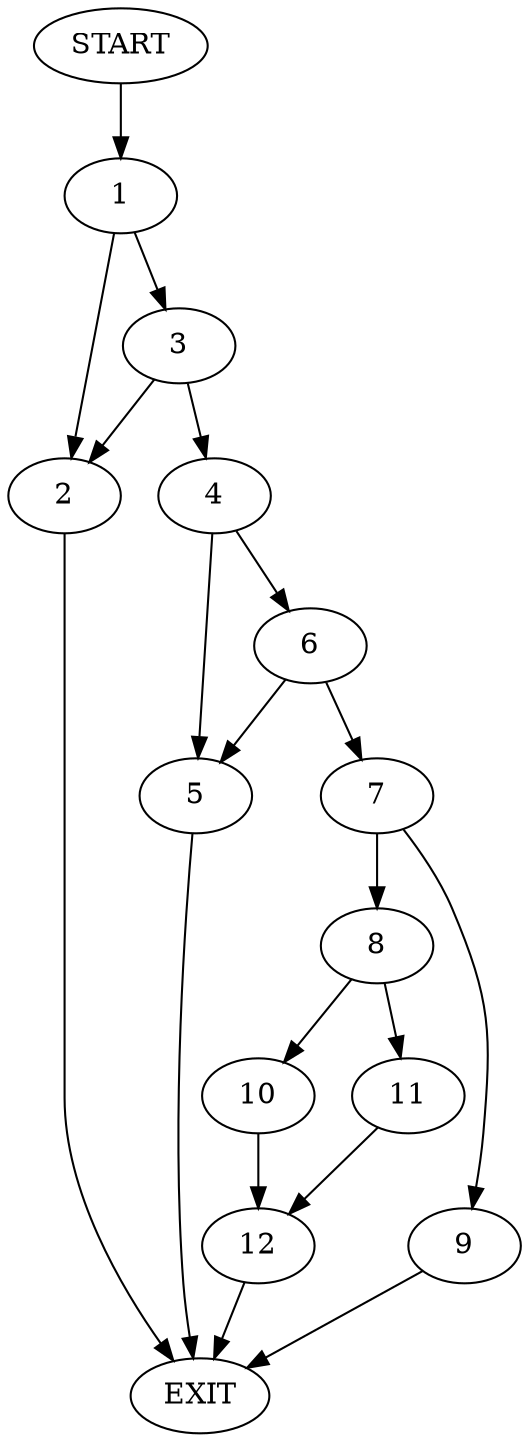 digraph {
0 [label="START"]
13 [label="EXIT"]
0 -> 1
1 -> 2
1 -> 3
3 -> 2
3 -> 4
2 -> 13
4 -> 5
4 -> 6
6 -> 5
6 -> 7
5 -> 13
7 -> 8
7 -> 9
9 -> 13
8 -> 10
8 -> 11
10 -> 12
11 -> 12
12 -> 13
}
